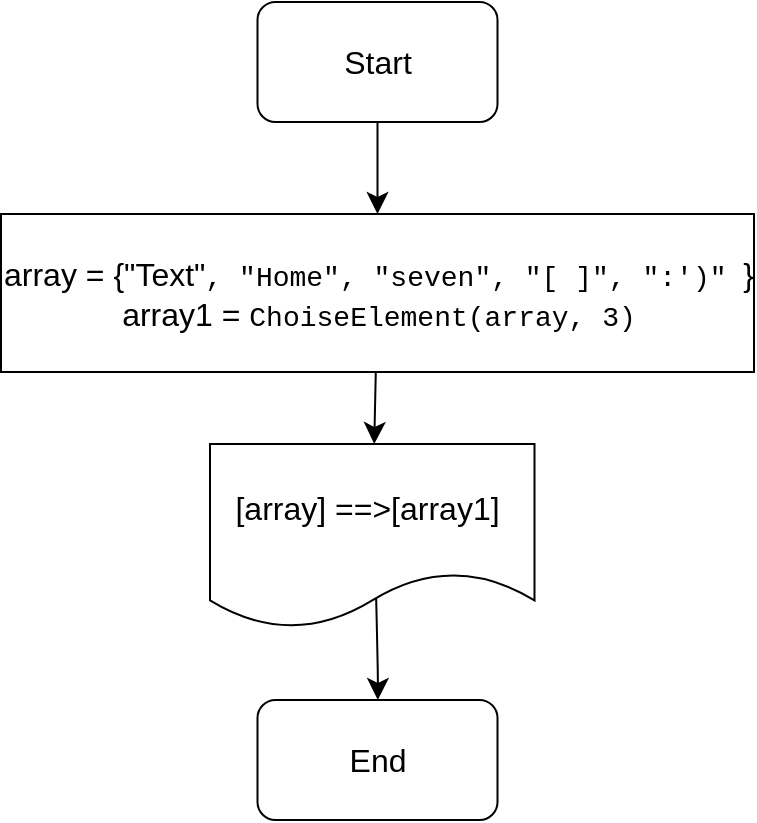 <mxfile version="21.5.2" type="github">
  <diagram name="Страница 1" id="ss_lZVEfZOAidG5OcwU-">
    <mxGraphModel dx="1433" dy="1114" grid="0" gridSize="10" guides="1" tooltips="1" connect="1" arrows="1" fold="1" page="0" pageScale="1" pageWidth="827" pageHeight="1169" math="0" shadow="0">
      <root>
        <mxCell id="0" />
        <mxCell id="1" parent="0" />
        <mxCell id="23ZPlgDMGVTgFg3Nevq6-3" value="" style="edgeStyle=none;curved=1;rounded=0;orthogonalLoop=1;jettySize=auto;html=1;fontSize=12;startSize=8;endSize=8;" edge="1" parent="1" source="23ZPlgDMGVTgFg3Nevq6-1" target="23ZPlgDMGVTgFg3Nevq6-2">
          <mxGeometry relative="1" as="geometry" />
        </mxCell>
        <mxCell id="23ZPlgDMGVTgFg3Nevq6-1" value="Start" style="rounded=1;whiteSpace=wrap;html=1;fontSize=16;" vertex="1" parent="1">
          <mxGeometry x="-45.25" y="-84" width="120" height="60" as="geometry" />
        </mxCell>
        <mxCell id="23ZPlgDMGVTgFg3Nevq6-5" value="" style="edgeStyle=none;curved=1;rounded=0;orthogonalLoop=1;jettySize=auto;html=1;fontSize=12;startSize=8;endSize=8;" edge="1" parent="1" source="23ZPlgDMGVTgFg3Nevq6-2" target="23ZPlgDMGVTgFg3Nevq6-4">
          <mxGeometry relative="1" as="geometry" />
        </mxCell>
        <mxCell id="23ZPlgDMGVTgFg3Nevq6-2" value="array = {&quot;Text&quot;&lt;span style=&quot;font-family: Consolas, &amp;quot;Courier New&amp;quot;, monospace; font-size: 14px;&quot;&gt;, &lt;/span&gt;&lt;span style=&quot;font-family: Consolas, &amp;quot;Courier New&amp;quot;, monospace; font-size: 14px;&quot;&gt;&quot;Home&quot;&lt;/span&gt;&lt;span style=&quot;font-family: Consolas, &amp;quot;Courier New&amp;quot;, monospace; font-size: 14px;&quot;&gt;, &lt;/span&gt;&lt;span style=&quot;font-family: Consolas, &amp;quot;Courier New&amp;quot;, monospace; font-size: 14px;&quot;&gt;&quot;seven&quot;&lt;/span&gt;&lt;span style=&quot;font-family: Consolas, &amp;quot;Courier New&amp;quot;, monospace; font-size: 14px;&quot;&gt;, &lt;/span&gt;&lt;span style=&quot;font-family: Consolas, &amp;quot;Courier New&amp;quot;, monospace; font-size: 14px;&quot;&gt;&quot;[ ]&quot;&lt;/span&gt;&lt;span style=&quot;font-family: Consolas, &amp;quot;Courier New&amp;quot;, monospace; font-size: 14px;&quot;&gt;, &lt;/span&gt;&lt;span style=&quot;font-family: Consolas, &amp;quot;Courier New&amp;quot;, monospace; font-size: 14px;&quot;&gt;&quot;:&#39;)&quot;&lt;/span&gt;&lt;span style=&quot;font-family: Consolas, &amp;quot;Courier New&amp;quot;, monospace; font-size: 14px;&quot;&gt; &lt;/span&gt;}&lt;br&gt;array1 =&amp;nbsp;&lt;span style=&quot;font-family: Consolas, &amp;quot;Courier New&amp;quot;, monospace; font-size: 14px;&quot;&gt;ChoiseElement&lt;/span&gt;&lt;span style=&quot;font-family: Consolas, &amp;quot;Courier New&amp;quot;, monospace; font-size: 14px;&quot;&gt;(&lt;/span&gt;&lt;span style=&quot;font-family: Consolas, &amp;quot;Courier New&amp;quot;, monospace; font-size: 14px;&quot;&gt;array&lt;/span&gt;&lt;span style=&quot;font-family: Consolas, &amp;quot;Courier New&amp;quot;, monospace; font-size: 14px;&quot;&gt;, &lt;/span&gt;&lt;span style=&quot;font-family: Consolas, &amp;quot;Courier New&amp;quot;, monospace; font-size: 14px;&quot;&gt;3&lt;/span&gt;&lt;span style=&quot;font-family: Consolas, &amp;quot;Courier New&amp;quot;, monospace; font-size: 14px;&quot;&gt;)&lt;/span&gt;" style="rounded=0;whiteSpace=wrap;html=1;fontSize=16;" vertex="1" parent="1">
          <mxGeometry x="-173.5" y="22" width="376.5" height="79" as="geometry" />
        </mxCell>
        <mxCell id="23ZPlgDMGVTgFg3Nevq6-7" value="" style="edgeStyle=none;curved=1;rounded=0;orthogonalLoop=1;jettySize=auto;html=1;fontSize=12;startSize=8;endSize=8;exitX=0.5;exitY=0;exitDx=0;exitDy=0;" edge="1" parent="1" source="23ZPlgDMGVTgFg3Nevq6-4" target="23ZPlgDMGVTgFg3Nevq6-6">
          <mxGeometry relative="1" as="geometry">
            <Array as="points">
              <mxPoint x="15" y="247" />
            </Array>
          </mxGeometry>
        </mxCell>
        <mxCell id="23ZPlgDMGVTgFg3Nevq6-4" value="[array] ==&amp;gt;[array1]&amp;nbsp;" style="shape=document;whiteSpace=wrap;html=1;boundedLbl=1;fontSize=16;rounded=0;" vertex="1" parent="1">
          <mxGeometry x="-69" y="137" width="162.25" height="92" as="geometry" />
        </mxCell>
        <mxCell id="23ZPlgDMGVTgFg3Nevq6-6" value="End" style="rounded=1;whiteSpace=wrap;html=1;fontSize=16;" vertex="1" parent="1">
          <mxGeometry x="-45.25" y="265" width="120" height="60" as="geometry" />
        </mxCell>
      </root>
    </mxGraphModel>
  </diagram>
</mxfile>

